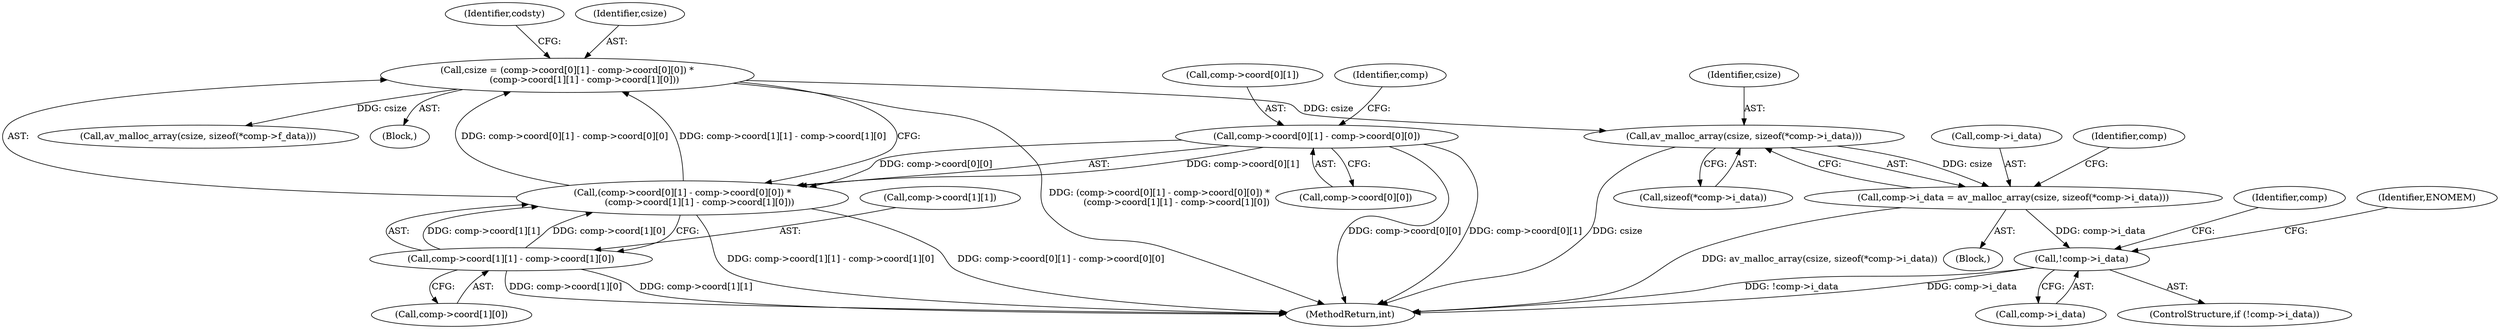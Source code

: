 digraph "0_FFmpeg_912ce9dd2080c5837285a471d750fa311e09b555_0@API" {
"1000265" [label="(Call,av_malloc_array(csize, sizeof(*comp->i_data)))"];
"1000190" [label="(Call,csize = (comp->coord[0][1] - comp->coord[0][0]) *\n            (comp->coord[1][1] - comp->coord[1][0]))"];
"1000192" [label="(Call,(comp->coord[0][1] - comp->coord[0][0]) *\n            (comp->coord[1][1] - comp->coord[1][0]))"];
"1000193" [label="(Call,comp->coord[0][1] - comp->coord[0][0])"];
"1000208" [label="(Call,comp->coord[1][1] - comp->coord[1][0])"];
"1000261" [label="(Call,comp->i_data = av_malloc_array(csize, sizeof(*comp->i_data)))"];
"1000273" [label="(Call,!comp->i_data)"];
"1000193" [label="(Call,comp->coord[0][1] - comp->coord[0][0])"];
"1000255" [label="(Block,)"];
"1000267" [label="(Call,sizeof(*comp->i_data))"];
"1000274" [label="(Call,comp->i_data)"];
"1000265" [label="(Call,av_malloc_array(csize, sizeof(*comp->i_data)))"];
"1000282" [label="(Identifier,comp)"];
"1000216" [label="(Call,comp->coord[1][0])"];
"1000208" [label="(Call,comp->coord[1][1] - comp->coord[1][0])"];
"1000212" [label="(Identifier,comp)"];
"1000266" [label="(Identifier,csize)"];
"1000201" [label="(Call,comp->coord[0][0])"];
"1000262" [label="(Call,comp->i_data)"];
"1000273" [label="(Call,!comp->i_data)"];
"1000226" [label="(Identifier,codsty)"];
"1001573" [label="(MethodReturn,int)"];
"1000209" [label="(Call,comp->coord[1][1])"];
"1000191" [label="(Identifier,csize)"];
"1000192" [label="(Call,(comp->coord[0][1] - comp->coord[0][0]) *\n            (comp->coord[1][1] - comp->coord[1][0]))"];
"1000272" [label="(ControlStructure,if (!comp->i_data))"];
"1000190" [label="(Call,csize = (comp->coord[0][1] - comp->coord[0][0]) *\n            (comp->coord[1][1] - comp->coord[1][0]))"];
"1000275" [label="(Identifier,comp)"];
"1000261" [label="(Call,comp->i_data = av_malloc_array(csize, sizeof(*comp->i_data)))"];
"1000239" [label="(Call,av_malloc_array(csize, sizeof(*comp->f_data)))"];
"1000279" [label="(Identifier,ENOMEM)"];
"1000140" [label="(Block,)"];
"1000194" [label="(Call,comp->coord[0][1])"];
"1000265" -> "1000261"  [label="AST: "];
"1000265" -> "1000267"  [label="CFG: "];
"1000266" -> "1000265"  [label="AST: "];
"1000267" -> "1000265"  [label="AST: "];
"1000261" -> "1000265"  [label="CFG: "];
"1000265" -> "1001573"  [label="DDG: csize"];
"1000265" -> "1000261"  [label="DDG: csize"];
"1000190" -> "1000265"  [label="DDG: csize"];
"1000190" -> "1000140"  [label="AST: "];
"1000190" -> "1000192"  [label="CFG: "];
"1000191" -> "1000190"  [label="AST: "];
"1000192" -> "1000190"  [label="AST: "];
"1000226" -> "1000190"  [label="CFG: "];
"1000190" -> "1001573"  [label="DDG: (comp->coord[0][1] - comp->coord[0][0]) *\n            (comp->coord[1][1] - comp->coord[1][0])"];
"1000192" -> "1000190"  [label="DDG: comp->coord[0][1] - comp->coord[0][0]"];
"1000192" -> "1000190"  [label="DDG: comp->coord[1][1] - comp->coord[1][0]"];
"1000190" -> "1000239"  [label="DDG: csize"];
"1000192" -> "1000208"  [label="CFG: "];
"1000193" -> "1000192"  [label="AST: "];
"1000208" -> "1000192"  [label="AST: "];
"1000192" -> "1001573"  [label="DDG: comp->coord[1][1] - comp->coord[1][0]"];
"1000192" -> "1001573"  [label="DDG: comp->coord[0][1] - comp->coord[0][0]"];
"1000193" -> "1000192"  [label="DDG: comp->coord[0][1]"];
"1000193" -> "1000192"  [label="DDG: comp->coord[0][0]"];
"1000208" -> "1000192"  [label="DDG: comp->coord[1][1]"];
"1000208" -> "1000192"  [label="DDG: comp->coord[1][0]"];
"1000193" -> "1000201"  [label="CFG: "];
"1000194" -> "1000193"  [label="AST: "];
"1000201" -> "1000193"  [label="AST: "];
"1000212" -> "1000193"  [label="CFG: "];
"1000193" -> "1001573"  [label="DDG: comp->coord[0][1]"];
"1000193" -> "1001573"  [label="DDG: comp->coord[0][0]"];
"1000208" -> "1000216"  [label="CFG: "];
"1000209" -> "1000208"  [label="AST: "];
"1000216" -> "1000208"  [label="AST: "];
"1000208" -> "1001573"  [label="DDG: comp->coord[1][1]"];
"1000208" -> "1001573"  [label="DDG: comp->coord[1][0]"];
"1000261" -> "1000255"  [label="AST: "];
"1000262" -> "1000261"  [label="AST: "];
"1000275" -> "1000261"  [label="CFG: "];
"1000261" -> "1001573"  [label="DDG: av_malloc_array(csize, sizeof(*comp->i_data))"];
"1000261" -> "1000273"  [label="DDG: comp->i_data"];
"1000273" -> "1000272"  [label="AST: "];
"1000273" -> "1000274"  [label="CFG: "];
"1000274" -> "1000273"  [label="AST: "];
"1000279" -> "1000273"  [label="CFG: "];
"1000282" -> "1000273"  [label="CFG: "];
"1000273" -> "1001573"  [label="DDG: comp->i_data"];
"1000273" -> "1001573"  [label="DDG: !comp->i_data"];
}

